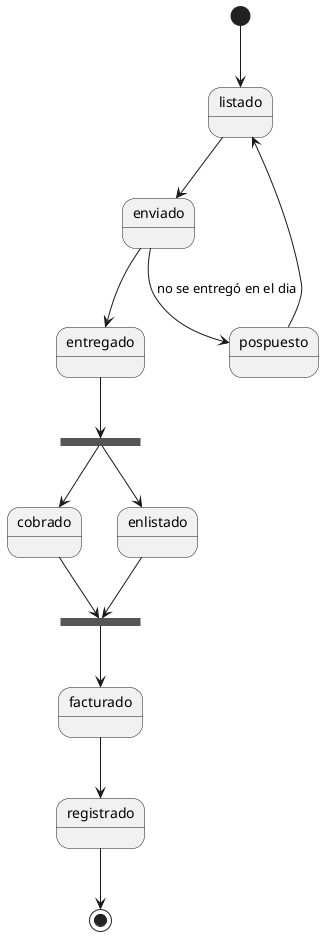 'estados del pedido
@startuml

[*]-->listado

state listado{

}

state enviado{

}

state entregado{

}

state cobrado{

}

state facturado{

}

state pospuesto{

}

state registrado{

}

state fork <<fork>>
state join <<join>>

listado --> enviado
enviado-->entregado

entregado -->fork
fork --> enlistado
fork -->cobrado

enlistado-->join
cobrado-->join

join -->facturado

facturado-->registrado

enviado-->pospuesto :no se entregó en el dia
pospuesto-->listado

registrado-->[*]

@enduml